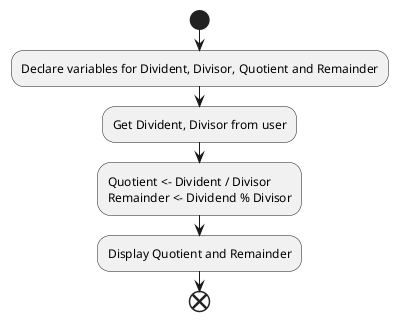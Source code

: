 @startuml

start

:Declare variables for Divident, Divisor, Quotient and Remainder;
:Get Divident, Divisor from user;
:Quotient <- Divident / Divisor
Remainder <- Dividend % Divisor;
:Display Quotient and Remainder;
end

@enduml